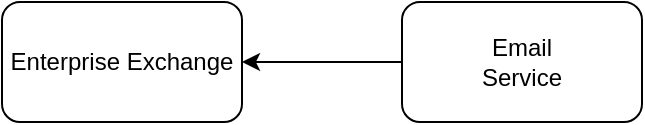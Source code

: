 <mxfile version="14.5.10" type="github" pages="4">
  <diagram id="2ZicLahAkMwy1uGJY4i7" name="Architecture">
    <mxGraphModel dx="1422" dy="867" grid="1" gridSize="10" guides="1" tooltips="1" connect="1" arrows="1" fold="1" page="1" pageScale="1" pageWidth="1100" pageHeight="850" math="0" shadow="0">
      <root>
        <mxCell id="esgHbYrnC5C50tomHgbE-0" />
        <mxCell id="esgHbYrnC5C50tomHgbE-1" parent="esgHbYrnC5C50tomHgbE-0" />
        <mxCell id="GKuD-xg1_WZd025ETePE-2" style="edgeStyle=orthogonalEdgeStyle;rounded=0;orthogonalLoop=1;jettySize=auto;html=1;exitX=0;exitY=0.5;exitDx=0;exitDy=0;entryX=1;entryY=0.5;entryDx=0;entryDy=0;" parent="esgHbYrnC5C50tomHgbE-1" source="CmkUiu_usdwQD7UQJuM9-8" target="GKuD-xg1_WZd025ETePE-0" edge="1">
          <mxGeometry relative="1" as="geometry" />
        </mxCell>
        <mxCell id="CmkUiu_usdwQD7UQJuM9-8" value="&lt;div&gt;Email&lt;/div&gt;&lt;div&gt;Service&lt;/div&gt;" style="whiteSpace=wrap;html=1;rounded=1;" parent="esgHbYrnC5C50tomHgbE-1" vertex="1">
          <mxGeometry x="300" y="250" width="120" height="60" as="geometry" />
        </mxCell>
        <mxCell id="GKuD-xg1_WZd025ETePE-0" value="Enterprise Exchange" style="whiteSpace=wrap;html=1;rounded=1;" parent="esgHbYrnC5C50tomHgbE-1" vertex="1">
          <mxGeometry x="100" y="250" width="120" height="60" as="geometry" />
        </mxCell>
      </root>
    </mxGraphModel>
  </diagram>
  <diagram id="8zZ_oITlpo-OSzF2_ptK" name="Sequence">
    <mxGraphModel dx="1422" dy="867" grid="1" gridSize="10" guides="1" tooltips="1" connect="1" arrows="1" fold="1" page="1" pageScale="1" pageWidth="850" pageHeight="1100" math="0" shadow="0">
      <root>
        <mxCell id="VXMPrNVo3MlUeENppWDQ-0" />
        <mxCell id="VXMPrNVo3MlUeENppWDQ-1" parent="VXMPrNVo3MlUeENppWDQ-0" />
        <mxCell id="jIKINKb2FytGQsQlVY2D-0" value="es:EmailService" style="shape=umlLifeline;perimeter=lifelinePerimeter;whiteSpace=wrap;html=1;container=1;collapsible=0;recursiveResize=0;outlineConnect=0;size=40;" vertex="1" parent="VXMPrNVo3MlUeENppWDQ-1">
          <mxGeometry x="235" y="30" width="195" height="390" as="geometry" />
        </mxCell>
        <mxCell id="jIKINKb2FytGQsQlVY2D-1" value="" style="html=1;points=[];perimeter=orthogonalPerimeter;" vertex="1" parent="jIKINKb2FytGQsQlVY2D-0">
          <mxGeometry x="90" y="100" width="10" height="280" as="geometry" />
        </mxCell>
        <mxCell id="jIKINKb2FytGQsQlVY2D-27" value="formatObj(Email:email)" style="html=1;verticalAlign=bottom;endArrow=block;exitX=1;exitY=0.104;exitDx=0;exitDy=0;exitPerimeter=0;" edge="1" parent="jIKINKb2FytGQsQlVY2D-0" source="jIKINKb2FytGQsQlVY2D-1" target="jIKINKb2FytGQsQlVY2D-1">
          <mxGeometry width="80" relative="1" as="geometry">
            <mxPoint x="105.001" y="131.16" as="sourcePoint" />
            <mxPoint x="330.93" y="130.0" as="targetPoint" />
            <Array as="points">
              <mxPoint x="135" y="129" />
              <mxPoint x="135" y="190" />
            </Array>
          </mxGeometry>
        </mxCell>
        <mxCell id="jIKINKb2FytGQsQlVY2D-2" value="ns:NotificationService" style="shape=umlLifeline;perimeter=lifelinePerimeter;whiteSpace=wrap;html=1;container=1;collapsible=0;recursiveResize=0;outlineConnect=0;" vertex="1" parent="VXMPrNVo3MlUeENppWDQ-1">
          <mxGeometry x="30" y="30" width="120" height="380" as="geometry" />
        </mxCell>
        <mxCell id="jIKINKb2FytGQsQlVY2D-3" value="sendEmail(Email:email)" style="html=1;verticalAlign=bottom;endArrow=block;entryX=0;entryY=0.002;entryDx=0;entryDy=0;entryPerimeter=0;" edge="1" parent="VXMPrNVo3MlUeENppWDQ-1" target="jIKINKb2FytGQsQlVY2D-1">
          <mxGeometry width="80" relative="1" as="geometry">
            <mxPoint x="99.071" y="131.72" as="sourcePoint" />
            <mxPoint x="670" y="360" as="targetPoint" />
            <Array as="points" />
          </mxGeometry>
        </mxCell>
        <mxCell id="jIKINKb2FytGQsQlVY2D-25" value="ee: Enterprise Exchange" style="shape=umlLifeline;perimeter=lifelinePerimeter;whiteSpace=wrap;html=1;container=1;collapsible=0;recursiveResize=0;outlineConnect=0;size=40;" vertex="1" parent="VXMPrNVo3MlUeENppWDQ-1">
          <mxGeometry x="490" y="30" width="220" height="410" as="geometry" />
        </mxCell>
        <mxCell id="jIKINKb2FytGQsQlVY2D-26" value="" style="html=1;points=[];perimeter=orthogonalPerimeter;" vertex="1" parent="jIKINKb2FytGQsQlVY2D-25">
          <mxGeometry x="90" y="100" width="10" height="300" as="geometry" />
        </mxCell>
        <mxCell id="jIKINKb2FytGQsQlVY2D-28" value="sendEmail(formattedEmail)" style="html=1;verticalAlign=bottom;endArrow=block;exitX=0.5;exitY=0.433;exitDx=0;exitDy=0;exitPerimeter=0;" edge="1" parent="VXMPrNVo3MlUeENppWDQ-1" source="jIKINKb2FytGQsQlVY2D-1" target="jIKINKb2FytGQsQlVY2D-26">
          <mxGeometry x="0.151" width="80" relative="1" as="geometry">
            <mxPoint x="340.001" y="251.16" as="sourcePoint" />
            <mxPoint x="565.93" y="250.0" as="targetPoint" />
            <Array as="points" />
            <mxPoint as="offset" />
          </mxGeometry>
        </mxCell>
        <mxCell id="jIKINKb2FytGQsQlVY2D-29" value="return Succes" style="html=1;verticalAlign=bottom;endArrow=block;" edge="1" parent="VXMPrNVo3MlUeENppWDQ-1" target="jIKINKb2FytGQsQlVY2D-0">
          <mxGeometry x="0.151" width="80" relative="1" as="geometry">
            <mxPoint x="580" y="320" as="sourcePoint" />
            <mxPoint x="610" y="300.0" as="targetPoint" />
            <Array as="points">
              <mxPoint x="510" y="320" />
            </Array>
            <mxPoint as="offset" />
          </mxGeometry>
        </mxCell>
        <mxCell id="jIKINKb2FytGQsQlVY2D-31" value="return Succes" style="html=1;verticalAlign=bottom;endArrow=block;" edge="1" parent="VXMPrNVo3MlUeENppWDQ-1">
          <mxGeometry x="0.151" width="80" relative="1" as="geometry">
            <mxPoint x="328" y="340" as="sourcePoint" />
            <mxPoint x="90" y="340" as="targetPoint" />
            <Array as="points">
              <mxPoint x="258" y="340" />
            </Array>
            <mxPoint as="offset" />
          </mxGeometry>
        </mxCell>
      </root>
    </mxGraphModel>
  </diagram>
  <diagram id="oorJlYaGRG9ph4syagww" name="SvcV-2">
    <mxGraphModel dx="1422" dy="867" grid="1" gridSize="10" guides="1" tooltips="1" connect="1" arrows="1" fold="1" page="1" pageScale="1" pageWidth="850" pageHeight="1100" math="0" shadow="0">
      <root>
        <mxCell id="H_-ThdgvMd2uYaJ2s5YI-0" />
        <mxCell id="H_-ThdgvMd2uYaJ2s5YI-1" parent="H_-ThdgvMd2uYaJ2s5YI-0" />
        <mxCell id="n474g0mYbvAmzKs8n7oU-1" style="edgeStyle=orthogonalEdgeStyle;rounded=0;orthogonalLoop=1;jettySize=auto;html=1;exitX=0.5;exitY=1;exitDx=0;exitDy=0;entryX=0.5;entryY=0;entryDx=0;entryDy=0;endArrow=none;endFill=0;" edge="1" parent="H_-ThdgvMd2uYaJ2s5YI-1" source="n474g0mYbvAmzKs8n7oU-4" target="n474g0mYbvAmzKs8n7oU-12">
          <mxGeometry relative="1" as="geometry" />
        </mxCell>
        <mxCell id="n474g0mYbvAmzKs8n7oU-4" value="&lt;p style=&quot;margin: 0px ; margin-top: 4px ; text-align: center&quot;&gt;&lt;i&gt;&amp;lt;&amp;lt;ServiceSpecification&amp;gt;&amp;gt;&lt;/i&gt;&lt;br&gt;&lt;b&gt;EmailService&lt;/b&gt;&lt;/p&gt;&lt;hr size=&quot;1&quot;&gt;&lt;p style=&quot;margin: 0px ; margin-left: 4px&quot;&gt;&lt;br&gt;&lt;/p&gt;" style="verticalAlign=top;align=left;overflow=fill;fontSize=12;fontFamily=Helvetica;html=1;" vertex="1" parent="H_-ThdgvMd2uYaJ2s5YI-1">
          <mxGeometry x="270" y="100" width="270" height="130" as="geometry" />
        </mxCell>
        <mxCell id="n474g0mYbvAmzKs8n7oU-5" value="«ServiceSpecificationRole»&lt;br&gt;&lt;b&gt;NO : Notification Object&lt;/b&gt;" style="html=1;" vertex="1" parent="H_-ThdgvMd2uYaJ2s5YI-1">
          <mxGeometry x="330" y="160" width="150" height="50" as="geometry" />
        </mxCell>
        <mxCell id="n474g0mYbvAmzKs8n7oU-11" style="edgeStyle=orthogonalEdgeStyle;rounded=0;orthogonalLoop=1;jettySize=auto;html=1;exitX=0.5;exitY=1;exitDx=0;exitDy=0;endArrow=classic;endFill=1;dashed=1;" edge="1" parent="H_-ThdgvMd2uYaJ2s5YI-1" source="n474g0mYbvAmzKs8n7oU-12">
          <mxGeometry relative="1" as="geometry">
            <mxPoint x="405" y="430" as="targetPoint" />
          </mxGeometry>
        </mxCell>
        <mxCell id="n474g0mYbvAmzKs8n7oU-12" value="&lt;p style=&quot;margin: 0px ; margin-top: 4px ; text-align: center&quot;&gt;&lt;i&gt;&amp;lt;&amp;lt;ServiceSpecification&amp;gt;&amp;gt;&lt;/i&gt;&lt;br&gt;&lt;b&gt;Enterprise Exchange&lt;/b&gt;&lt;/p&gt;&lt;hr size=&quot;1&quot;&gt;&lt;p style=&quot;margin: 0px ; margin-left: 4px&quot;&gt;&lt;br&gt;&lt;/p&gt;" style="verticalAlign=top;align=left;overflow=fill;fontSize=12;fontFamily=Helvetica;html=1;" vertex="1" parent="H_-ThdgvMd2uYaJ2s5YI-1">
          <mxGeometry x="320" y="290" width="170" height="80" as="geometry" />
        </mxCell>
        <mxCell id="n474g0mYbvAmzKs8n7oU-13" value="«Capability»&lt;br&gt;&lt;b&gt;Email Message&lt;/b&gt;" style="html=1;" vertex="1" parent="H_-ThdgvMd2uYaJ2s5YI-1">
          <mxGeometry x="320" y="430" width="170" height="50" as="geometry" />
        </mxCell>
        <mxCell id="n474g0mYbvAmzKs8n7oU-16" value="&amp;lt;&amp;lt;Exhibitis&amp;gt;&amp;gt;" style="text;html=1;strokeColor=none;fillColor=none;align=center;verticalAlign=middle;whiteSpace=wrap;rounded=0;" vertex="1" parent="H_-ThdgvMd2uYaJ2s5YI-1">
          <mxGeometry x="420" y="390" width="70" height="20" as="geometry" />
        </mxCell>
      </root>
    </mxGraphModel>
  </diagram>
  <diagram id="kA5y3ScwM8rqPOcfmAnQ" name="DIV Diagrams">
    <mxGraphModel dx="2717" dy="1323" grid="1" gridSize="10" guides="1" tooltips="1" connect="1" arrows="1" fold="1" page="1" pageScale="1" pageWidth="850" pageHeight="1100" math="0" shadow="0">
      <root>
        <mxCell id="Ox95dz9BANwZEl6q_HYK-0" />
        <mxCell id="Ox95dz9BANwZEl6q_HYK-1" parent="Ox95dz9BANwZEl6q_HYK-0" />
      </root>
    </mxGraphModel>
  </diagram>
</mxfile>
